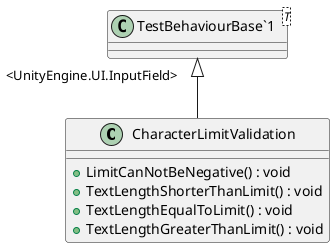 @startuml
class CharacterLimitValidation {
    + LimitCanNotBeNegative() : void
    + TextLengthShorterThanLimit() : void
    + TextLengthEqualToLimit() : void
    + TextLengthGreaterThanLimit() : void
}
class "TestBehaviourBase`1"<T> {
}
"TestBehaviourBase`1" "<UnityEngine.UI.InputField>" <|-- CharacterLimitValidation
@enduml
